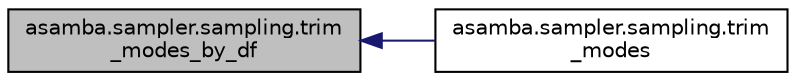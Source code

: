 digraph "asamba.sampler.sampling.trim_modes_by_df"
{
  edge [fontname="Helvetica",fontsize="10",labelfontname="Helvetica",labelfontsize="10"];
  node [fontname="Helvetica",fontsize="10",shape=record];
  rankdir="LR";
  Node69 [label="asamba.sampler.sampling.trim\l_modes_by_df",height=0.2,width=0.4,color="black", fillcolor="grey75", style="filled", fontcolor="black"];
  Node69 -> Node70 [dir="back",color="midnightblue",fontsize="10",style="solid",fontname="Helvetica"];
  Node70 [label="asamba.sampler.sampling.trim\l_modes",height=0.2,width=0.4,color="black", fillcolor="white", style="filled",URL="$classasamba_1_1sampler_1_1sampling.html#ad67c8918488194428f7733918a55a4a0"];
}
